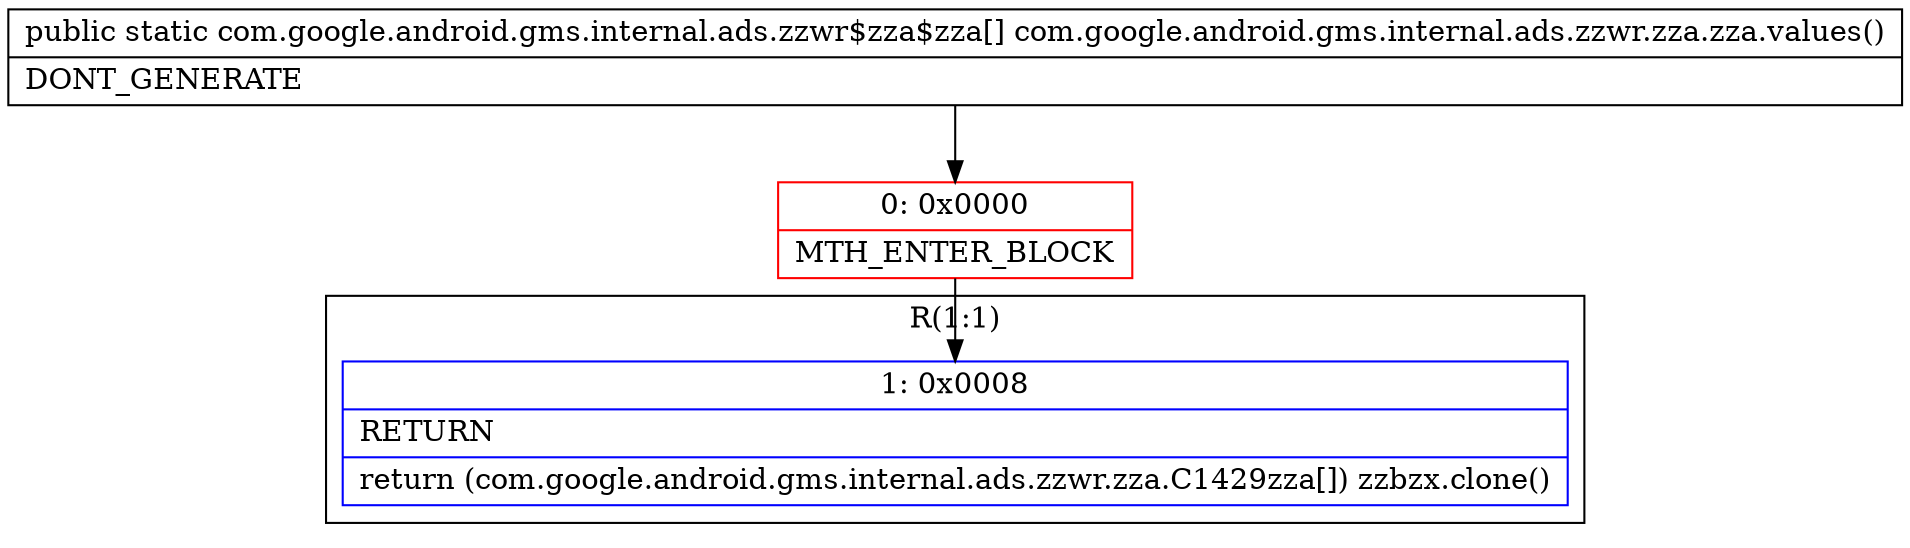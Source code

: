 digraph "CFG forcom.google.android.gms.internal.ads.zzwr.zza.zza.values()[Lcom\/google\/android\/gms\/internal\/ads\/zzwr$zza$zza;" {
subgraph cluster_Region_1148377054 {
label = "R(1:1)";
node [shape=record,color=blue];
Node_1 [shape=record,label="{1\:\ 0x0008|RETURN\l|return (com.google.android.gms.internal.ads.zzwr.zza.C1429zza[]) zzbzx.clone()\l}"];
}
Node_0 [shape=record,color=red,label="{0\:\ 0x0000|MTH_ENTER_BLOCK\l}"];
MethodNode[shape=record,label="{public static com.google.android.gms.internal.ads.zzwr$zza$zza[] com.google.android.gms.internal.ads.zzwr.zza.zza.values()  | DONT_GENERATE\l}"];
MethodNode -> Node_0;
Node_0 -> Node_1;
}


